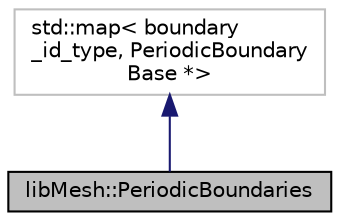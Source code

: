 digraph "libMesh::PeriodicBoundaries"
{
  edge [fontname="Helvetica",fontsize="10",labelfontname="Helvetica",labelfontsize="10"];
  node [fontname="Helvetica",fontsize="10",shape=record];
  Node0 [label="libMesh::PeriodicBoundaries",height=0.2,width=0.4,color="black", fillcolor="grey75", style="filled", fontcolor="black"];
  Node1 -> Node0 [dir="back",color="midnightblue",fontsize="10",style="solid",fontname="Helvetica"];
  Node1 [label="std::map\< boundary\l_id_type, PeriodicBoundary\lBase *\>",height=0.2,width=0.4,color="grey75", fillcolor="white", style="filled"];
}
